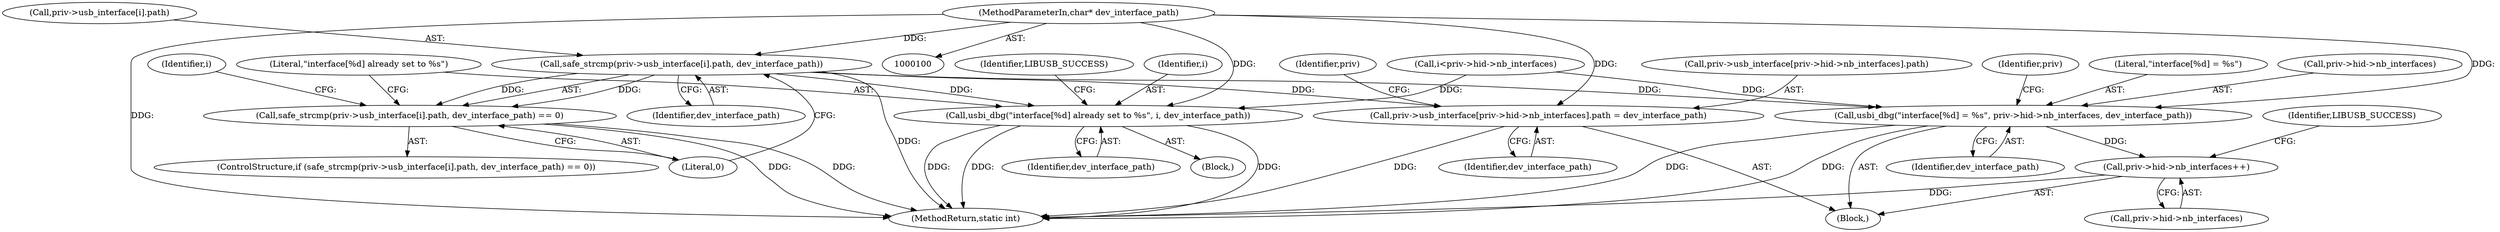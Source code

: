 digraph "1_Chrome_ac149a8d4371c0e01e0934fdd57b09e86f96b5b9_27@API" {
"1000153" [label="(Call,safe_strcmp(priv->usb_interface[i].path, dev_interface_path))"];
"1000103" [label="(MethodParameterIn,char* dev_interface_path)"];
"1000152" [label="(Call,safe_strcmp(priv->usb_interface[i].path, dev_interface_path) == 0)"];
"1000164" [label="(Call,usbi_dbg(\"interface[%d] already set to %s\", i, dev_interface_path))"];
"1000170" [label="(Call,priv->usb_interface[priv->hid->nb_interfaces].path = dev_interface_path)"];
"1000199" [label="(Call,usbi_dbg(\"interface[%d] = %s\", priv->hid->nb_interfaces, dev_interface_path))"];
"1000207" [label="(Call,priv->hid->nb_interfaces++)"];
"1000182" [label="(Identifier,dev_interface_path)"];
"1000166" [label="(Identifier,i)"];
"1000151" [label="(ControlStructure,if (safe_strcmp(priv->usb_interface[i].path, dev_interface_path) == 0))"];
"1000167" [label="(Identifier,dev_interface_path)"];
"1000215" [label="(MethodReturn,static int)"];
"1000206" [label="(Identifier,dev_interface_path)"];
"1000104" [label="(Block,)"];
"1000141" [label="(Call,i<priv->hid->nb_interfaces)"];
"1000171" [label="(Call,priv->usb_interface[priv->hid->nb_interfaces].path)"];
"1000210" [label="(Identifier,priv)"];
"1000165" [label="(Literal,\"interface[%d] already set to %s\")"];
"1000161" [label="(Identifier,dev_interface_path)"];
"1000164" [label="(Call,usbi_dbg(\"interface[%d] already set to %s\", i, dev_interface_path))"];
"1000214" [label="(Identifier,LIBUSB_SUCCESS)"];
"1000169" [label="(Identifier,LIBUSB_SUCCESS)"];
"1000200" [label="(Literal,\"interface[%d] = %s\")"];
"1000153" [label="(Call,safe_strcmp(priv->usb_interface[i].path, dev_interface_path))"];
"1000207" [label="(Call,priv->hid->nb_interfaces++)"];
"1000187" [label="(Identifier,priv)"];
"1000162" [label="(Literal,0)"];
"1000103" [label="(MethodParameterIn,char* dev_interface_path)"];
"1000163" [label="(Block,)"];
"1000149" [label="(Identifier,i)"];
"1000154" [label="(Call,priv->usb_interface[i].path)"];
"1000201" [label="(Call,priv->hid->nb_interfaces)"];
"1000152" [label="(Call,safe_strcmp(priv->usb_interface[i].path, dev_interface_path) == 0)"];
"1000170" [label="(Call,priv->usb_interface[priv->hid->nb_interfaces].path = dev_interface_path)"];
"1000208" [label="(Call,priv->hid->nb_interfaces)"];
"1000199" [label="(Call,usbi_dbg(\"interface[%d] = %s\", priv->hid->nb_interfaces, dev_interface_path))"];
"1000153" -> "1000152"  [label="AST: "];
"1000153" -> "1000161"  [label="CFG: "];
"1000154" -> "1000153"  [label="AST: "];
"1000161" -> "1000153"  [label="AST: "];
"1000162" -> "1000153"  [label="CFG: "];
"1000153" -> "1000215"  [label="DDG: "];
"1000153" -> "1000152"  [label="DDG: "];
"1000153" -> "1000152"  [label="DDG: "];
"1000103" -> "1000153"  [label="DDG: "];
"1000153" -> "1000164"  [label="DDG: "];
"1000153" -> "1000170"  [label="DDG: "];
"1000153" -> "1000199"  [label="DDG: "];
"1000103" -> "1000100"  [label="AST: "];
"1000103" -> "1000215"  [label="DDG: "];
"1000103" -> "1000164"  [label="DDG: "];
"1000103" -> "1000170"  [label="DDG: "];
"1000103" -> "1000199"  [label="DDG: "];
"1000152" -> "1000151"  [label="AST: "];
"1000152" -> "1000162"  [label="CFG: "];
"1000162" -> "1000152"  [label="AST: "];
"1000165" -> "1000152"  [label="CFG: "];
"1000149" -> "1000152"  [label="CFG: "];
"1000152" -> "1000215"  [label="DDG: "];
"1000152" -> "1000215"  [label="DDG: "];
"1000164" -> "1000163"  [label="AST: "];
"1000164" -> "1000167"  [label="CFG: "];
"1000165" -> "1000164"  [label="AST: "];
"1000166" -> "1000164"  [label="AST: "];
"1000167" -> "1000164"  [label="AST: "];
"1000169" -> "1000164"  [label="CFG: "];
"1000164" -> "1000215"  [label="DDG: "];
"1000164" -> "1000215"  [label="DDG: "];
"1000164" -> "1000215"  [label="DDG: "];
"1000141" -> "1000164"  [label="DDG: "];
"1000170" -> "1000104"  [label="AST: "];
"1000170" -> "1000182"  [label="CFG: "];
"1000171" -> "1000170"  [label="AST: "];
"1000182" -> "1000170"  [label="AST: "];
"1000187" -> "1000170"  [label="CFG: "];
"1000170" -> "1000215"  [label="DDG: "];
"1000199" -> "1000104"  [label="AST: "];
"1000199" -> "1000206"  [label="CFG: "];
"1000200" -> "1000199"  [label="AST: "];
"1000201" -> "1000199"  [label="AST: "];
"1000206" -> "1000199"  [label="AST: "];
"1000210" -> "1000199"  [label="CFG: "];
"1000199" -> "1000215"  [label="DDG: "];
"1000199" -> "1000215"  [label="DDG: "];
"1000141" -> "1000199"  [label="DDG: "];
"1000199" -> "1000207"  [label="DDG: "];
"1000207" -> "1000104"  [label="AST: "];
"1000207" -> "1000208"  [label="CFG: "];
"1000208" -> "1000207"  [label="AST: "];
"1000214" -> "1000207"  [label="CFG: "];
"1000207" -> "1000215"  [label="DDG: "];
}
